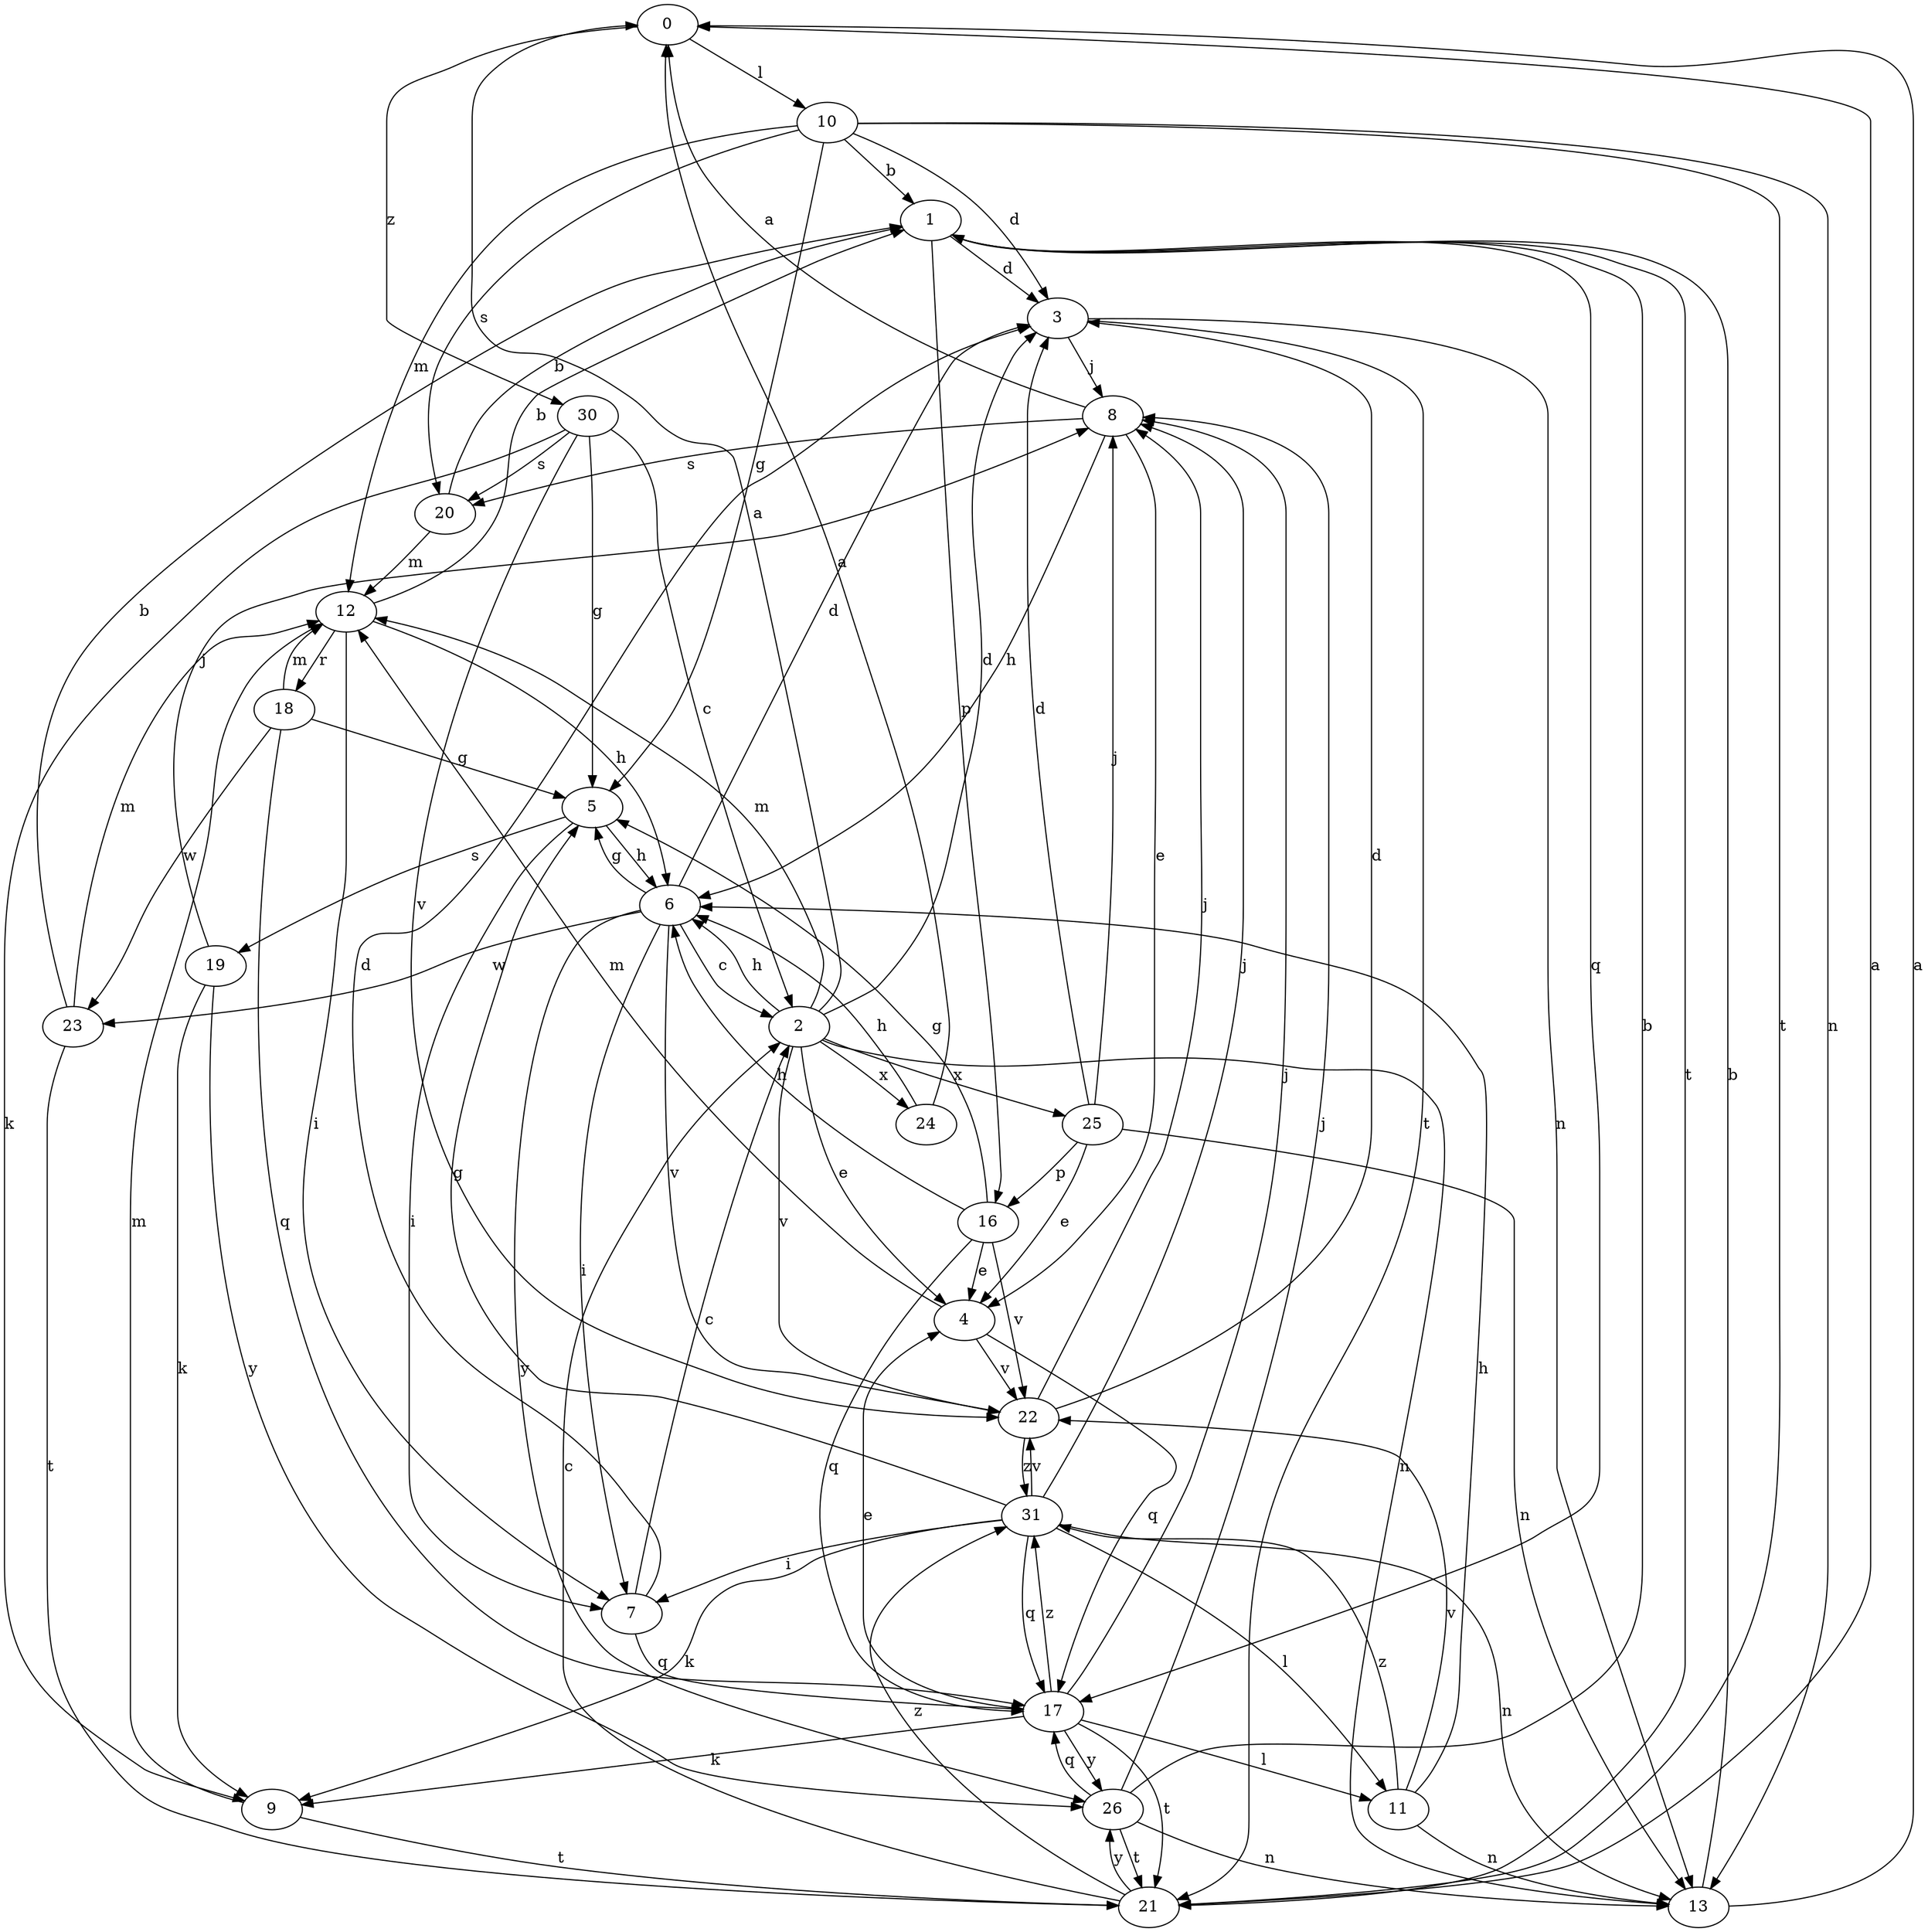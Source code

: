 strict digraph  {
0;
1;
2;
3;
4;
5;
6;
7;
8;
9;
10;
11;
12;
13;
16;
17;
18;
19;
20;
21;
22;
23;
24;
25;
26;
30;
31;
0 -> 10  [label=l];
0 -> 30  [label=z];
1 -> 3  [label=d];
1 -> 16  [label=p];
1 -> 17  [label=q];
1 -> 21  [label=t];
2 -> 0  [label=a];
2 -> 3  [label=d];
2 -> 4  [label=e];
2 -> 6  [label=h];
2 -> 12  [label=m];
2 -> 13  [label=n];
2 -> 22  [label=v];
2 -> 24  [label=x];
2 -> 25  [label=x];
3 -> 8  [label=j];
3 -> 13  [label=n];
3 -> 21  [label=t];
4 -> 12  [label=m];
4 -> 17  [label=q];
4 -> 22  [label=v];
5 -> 6  [label=h];
5 -> 7  [label=i];
5 -> 19  [label=s];
6 -> 2  [label=c];
6 -> 3  [label=d];
6 -> 5  [label=g];
6 -> 7  [label=i];
6 -> 22  [label=v];
6 -> 23  [label=w];
6 -> 26  [label=y];
7 -> 2  [label=c];
7 -> 3  [label=d];
7 -> 17  [label=q];
8 -> 0  [label=a];
8 -> 4  [label=e];
8 -> 6  [label=h];
8 -> 20  [label=s];
9 -> 12  [label=m];
9 -> 21  [label=t];
10 -> 1  [label=b];
10 -> 3  [label=d];
10 -> 5  [label=g];
10 -> 12  [label=m];
10 -> 13  [label=n];
10 -> 20  [label=s];
10 -> 21  [label=t];
11 -> 6  [label=h];
11 -> 13  [label=n];
11 -> 22  [label=v];
11 -> 31  [label=z];
12 -> 1  [label=b];
12 -> 6  [label=h];
12 -> 7  [label=i];
12 -> 18  [label=r];
13 -> 0  [label=a];
13 -> 1  [label=b];
16 -> 4  [label=e];
16 -> 5  [label=g];
16 -> 6  [label=h];
16 -> 17  [label=q];
16 -> 22  [label=v];
17 -> 4  [label=e];
17 -> 8  [label=j];
17 -> 9  [label=k];
17 -> 11  [label=l];
17 -> 21  [label=t];
17 -> 26  [label=y];
17 -> 31  [label=z];
18 -> 5  [label=g];
18 -> 12  [label=m];
18 -> 17  [label=q];
18 -> 23  [label=w];
19 -> 8  [label=j];
19 -> 9  [label=k];
19 -> 26  [label=y];
20 -> 1  [label=b];
20 -> 12  [label=m];
21 -> 0  [label=a];
21 -> 2  [label=c];
21 -> 26  [label=y];
21 -> 31  [label=z];
22 -> 3  [label=d];
22 -> 8  [label=j];
22 -> 31  [label=z];
23 -> 1  [label=b];
23 -> 12  [label=m];
23 -> 21  [label=t];
24 -> 0  [label=a];
24 -> 6  [label=h];
25 -> 3  [label=d];
25 -> 4  [label=e];
25 -> 8  [label=j];
25 -> 13  [label=n];
25 -> 16  [label=p];
26 -> 1  [label=b];
26 -> 8  [label=j];
26 -> 13  [label=n];
26 -> 17  [label=q];
26 -> 21  [label=t];
30 -> 2  [label=c];
30 -> 5  [label=g];
30 -> 9  [label=k];
30 -> 20  [label=s];
30 -> 22  [label=v];
31 -> 5  [label=g];
31 -> 7  [label=i];
31 -> 8  [label=j];
31 -> 9  [label=k];
31 -> 11  [label=l];
31 -> 13  [label=n];
31 -> 17  [label=q];
31 -> 22  [label=v];
}
